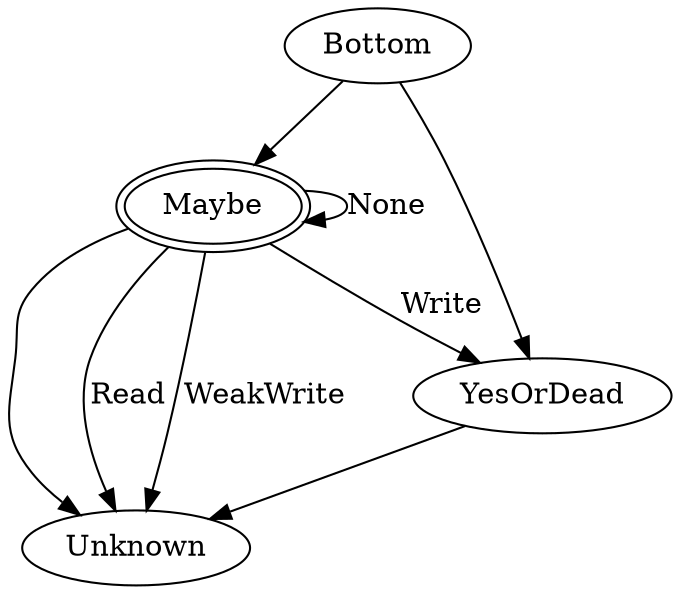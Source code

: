 #
# This file is distributed under the MIT License. See LICENSE.md for details.
#

digraph UsedReturnValuesOfFunction {
  Bottom;
  Maybe [peripheries=2];
  YesOrDead;
  Unknown;

  # Lattice
  Bottom->YesOrDead;
  Bottom->Maybe;
  YesOrDead->Unknown;
  Maybe->Unknown;

  # Transfer functions
  Maybe->YesOrDead [label="Write"];
  Maybe->Unknown [label="Read"];
  Maybe->Unknown [label="WeakWrite"];
  Maybe->Maybe [label="None"];
}
